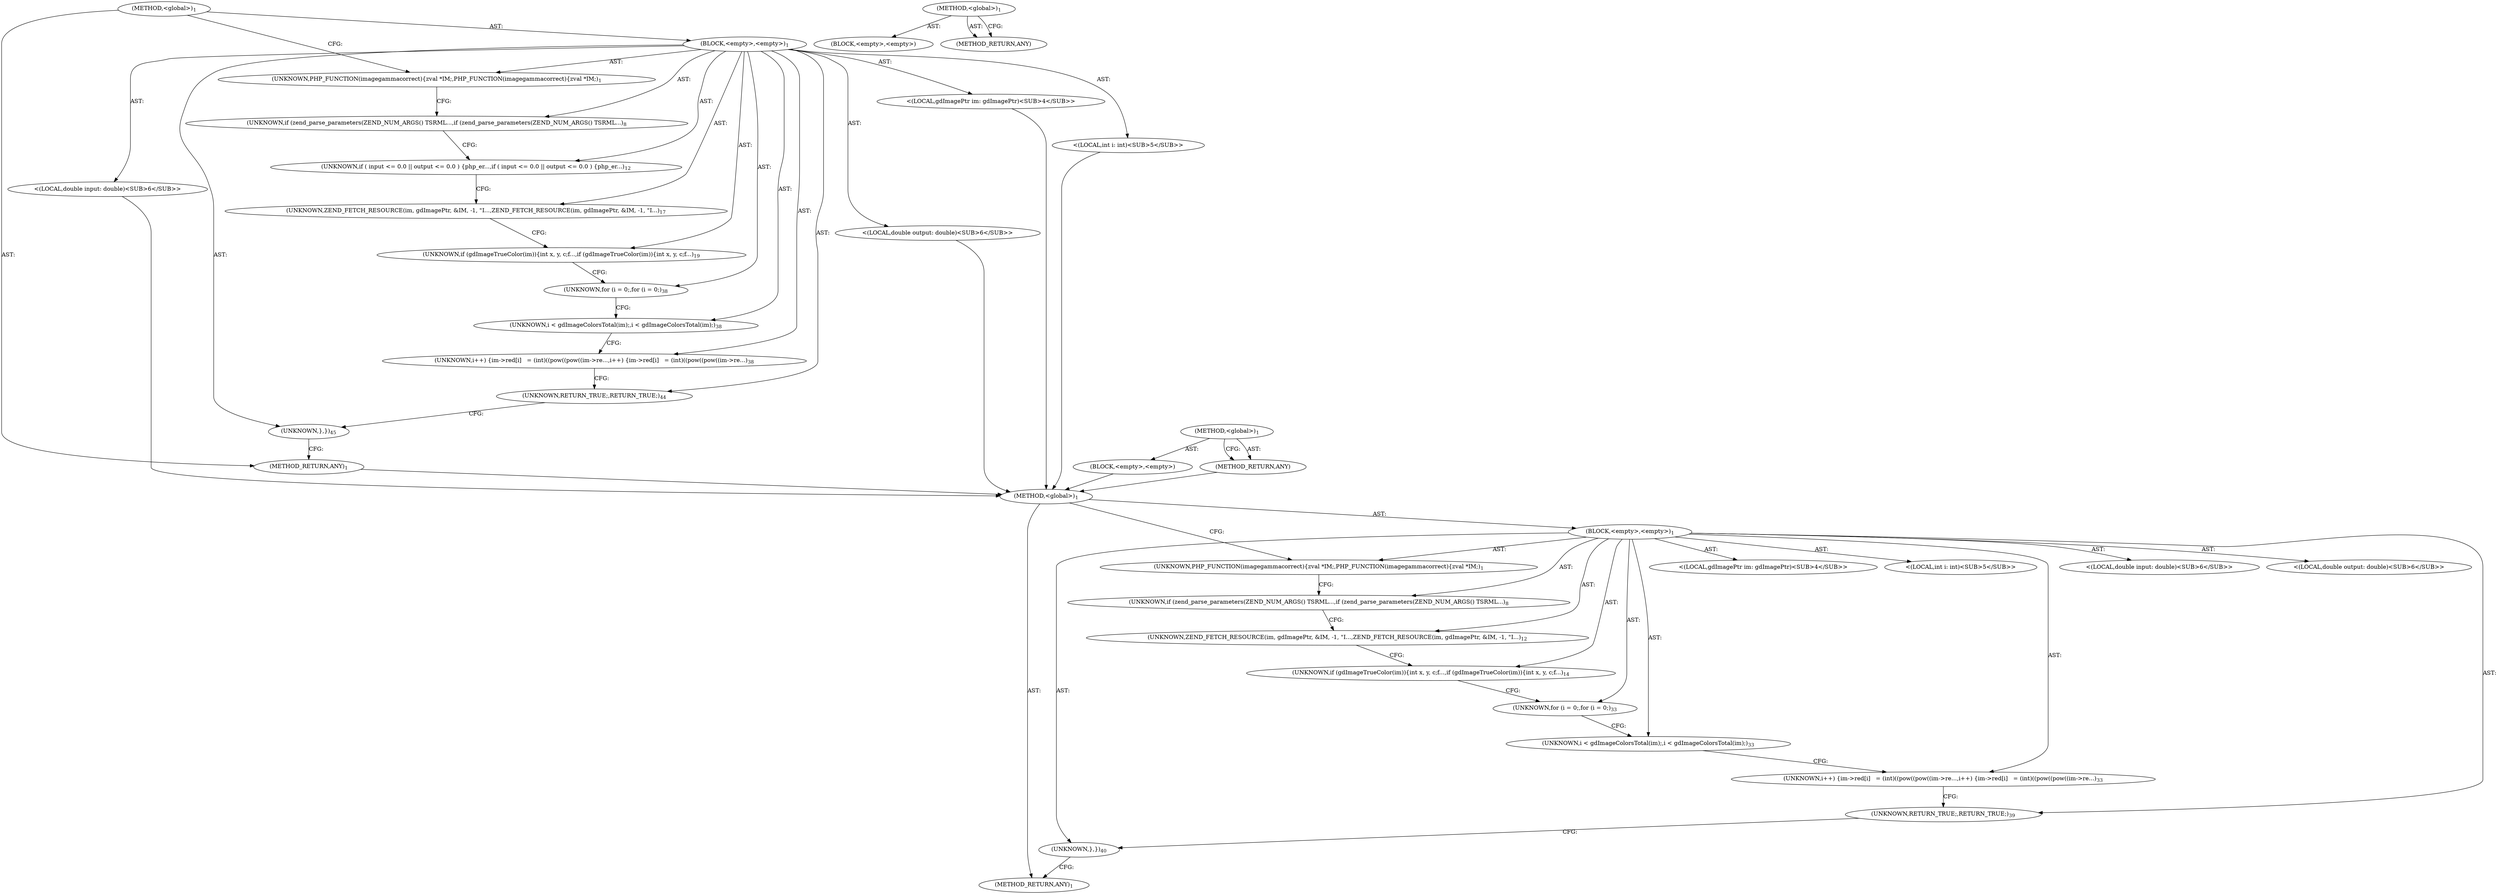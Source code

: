 digraph "&lt;global&gt;" {
vulnerable_6 [label=<(METHOD,&lt;global&gt;)<SUB>1</SUB>>];
vulnerable_7 [label=<(BLOCK,&lt;empty&gt;,&lt;empty&gt;)<SUB>1</SUB>>];
vulnerable_8 [label=<(UNKNOWN,PHP_FUNCTION(imagegammacorrect)
{
	zval *IM;,PHP_FUNCTION(imagegammacorrect)
{
	zval *IM;)<SUB>1</SUB>>];
vulnerable_9 [label="<(LOCAL,gdImagePtr im: gdImagePtr)<SUB>4</SUB>>"];
vulnerable_10 [label="<(LOCAL,int i: int)<SUB>5</SUB>>"];
vulnerable_11 [label="<(LOCAL,double input: double)<SUB>6</SUB>>"];
vulnerable_12 [label="<(LOCAL,double output: double)<SUB>6</SUB>>"];
vulnerable_13 [label=<(UNKNOWN,if (zend_parse_parameters(ZEND_NUM_ARGS() TSRML...,if (zend_parse_parameters(ZEND_NUM_ARGS() TSRML...)<SUB>8</SUB>>];
vulnerable_14 [label=<(UNKNOWN,ZEND_FETCH_RESOURCE(im, gdImagePtr, &amp;IM, -1, &quot;I...,ZEND_FETCH_RESOURCE(im, gdImagePtr, &amp;IM, -1, &quot;I...)<SUB>12</SUB>>];
vulnerable_15 [label=<(UNKNOWN,if (gdImageTrueColor(im))	{
		int x, y, c;

		f...,if (gdImageTrueColor(im))	{
		int x, y, c;

		f...)<SUB>14</SUB>>];
vulnerable_16 [label=<(UNKNOWN,for (i = 0;,for (i = 0;)<SUB>33</SUB>>];
vulnerable_17 [label=<(UNKNOWN,i &lt; gdImageColorsTotal(im);,i &lt; gdImageColorsTotal(im);)<SUB>33</SUB>>];
vulnerable_18 [label=<(UNKNOWN,i++) {
		im-&gt;red[i]   = (int)((pow((pow((im-&gt;re...,i++) {
		im-&gt;red[i]   = (int)((pow((pow((im-&gt;re...)<SUB>33</SUB>>];
vulnerable_19 [label=<(UNKNOWN,RETURN_TRUE;,RETURN_TRUE;)<SUB>39</SUB>>];
vulnerable_20 [label=<(UNKNOWN,},})<SUB>40</SUB>>];
vulnerable_21 [label=<(METHOD_RETURN,ANY)<SUB>1</SUB>>];
vulnerable_32 [label=<(METHOD,&lt;global&gt;)<SUB>1</SUB>>];
vulnerable_33 [label=<(BLOCK,&lt;empty&gt;,&lt;empty&gt;)>];
vulnerable_34 [label=<(METHOD_RETURN,ANY)>];
fixed_6 [label=<(METHOD,&lt;global&gt;)<SUB>1</SUB>>];
fixed_7 [label=<(BLOCK,&lt;empty&gt;,&lt;empty&gt;)<SUB>1</SUB>>];
fixed_8 [label=<(UNKNOWN,PHP_FUNCTION(imagegammacorrect)
{
	zval *IM;,PHP_FUNCTION(imagegammacorrect)
{
	zval *IM;)<SUB>1</SUB>>];
fixed_9 [label="<(LOCAL,gdImagePtr im: gdImagePtr)<SUB>4</SUB>>"];
fixed_10 [label="<(LOCAL,int i: int)<SUB>5</SUB>>"];
fixed_11 [label="<(LOCAL,double input: double)<SUB>6</SUB>>"];
fixed_12 [label="<(LOCAL,double output: double)<SUB>6</SUB>>"];
fixed_13 [label=<(UNKNOWN,if (zend_parse_parameters(ZEND_NUM_ARGS() TSRML...,if (zend_parse_parameters(ZEND_NUM_ARGS() TSRML...)<SUB>8</SUB>>];
fixed_14 [label=<(UNKNOWN,if ( input &lt;= 0.0 || output &lt;= 0.0 ) {
		php_er...,if ( input &lt;= 0.0 || output &lt;= 0.0 ) {
		php_er...)<SUB>12</SUB>>];
fixed_15 [label=<(UNKNOWN,ZEND_FETCH_RESOURCE(im, gdImagePtr, &amp;IM, -1, &quot;I...,ZEND_FETCH_RESOURCE(im, gdImagePtr, &amp;IM, -1, &quot;I...)<SUB>17</SUB>>];
fixed_16 [label=<(UNKNOWN,if (gdImageTrueColor(im))	{
		int x, y, c;

		f...,if (gdImageTrueColor(im))	{
		int x, y, c;

		f...)<SUB>19</SUB>>];
fixed_17 [label=<(UNKNOWN,for (i = 0;,for (i = 0;)<SUB>38</SUB>>];
fixed_18 [label=<(UNKNOWN,i &lt; gdImageColorsTotal(im);,i &lt; gdImageColorsTotal(im);)<SUB>38</SUB>>];
fixed_19 [label=<(UNKNOWN,i++) {
		im-&gt;red[i]   = (int)((pow((pow((im-&gt;re...,i++) {
		im-&gt;red[i]   = (int)((pow((pow((im-&gt;re...)<SUB>38</SUB>>];
fixed_20 [label=<(UNKNOWN,RETURN_TRUE;,RETURN_TRUE;)<SUB>44</SUB>>];
fixed_21 [label=<(UNKNOWN,},})<SUB>45</SUB>>];
fixed_22 [label=<(METHOD_RETURN,ANY)<SUB>1</SUB>>];
fixed_33 [label=<(METHOD,&lt;global&gt;)<SUB>1</SUB>>];
fixed_34 [label=<(BLOCK,&lt;empty&gt;,&lt;empty&gt;)>];
fixed_35 [label=<(METHOD_RETURN,ANY)>];
vulnerable_6 -> vulnerable_7  [key=0, label="AST: "];
vulnerable_6 -> vulnerable_21  [key=0, label="AST: "];
vulnerable_6 -> vulnerable_8  [key=0, label="CFG: "];
vulnerable_7 -> vulnerable_8  [key=0, label="AST: "];
vulnerable_7 -> vulnerable_9  [key=0, label="AST: "];
vulnerable_7 -> vulnerable_10  [key=0, label="AST: "];
vulnerable_7 -> vulnerable_11  [key=0, label="AST: "];
vulnerable_7 -> vulnerable_12  [key=0, label="AST: "];
vulnerable_7 -> vulnerable_13  [key=0, label="AST: "];
vulnerable_7 -> vulnerable_14  [key=0, label="AST: "];
vulnerable_7 -> vulnerable_15  [key=0, label="AST: "];
vulnerable_7 -> vulnerable_16  [key=0, label="AST: "];
vulnerable_7 -> vulnerable_17  [key=0, label="AST: "];
vulnerable_7 -> vulnerable_18  [key=0, label="AST: "];
vulnerable_7 -> vulnerable_19  [key=0, label="AST: "];
vulnerable_7 -> vulnerable_20  [key=0, label="AST: "];
vulnerable_8 -> vulnerable_13  [key=0, label="CFG: "];
vulnerable_13 -> vulnerable_14  [key=0, label="CFG: "];
vulnerable_14 -> vulnerable_15  [key=0, label="CFG: "];
vulnerable_15 -> vulnerable_16  [key=0, label="CFG: "];
vulnerable_16 -> vulnerable_17  [key=0, label="CFG: "];
vulnerable_17 -> vulnerable_18  [key=0, label="CFG: "];
vulnerable_18 -> vulnerable_19  [key=0, label="CFG: "];
vulnerable_19 -> vulnerable_20  [key=0, label="CFG: "];
vulnerable_20 -> vulnerable_21  [key=0, label="CFG: "];
vulnerable_32 -> vulnerable_33  [key=0, label="AST: "];
vulnerable_32 -> vulnerable_34  [key=0, label="AST: "];
vulnerable_32 -> vulnerable_34  [key=1, label="CFG: "];
fixed_6 -> fixed_7  [key=0, label="AST: "];
fixed_6 -> fixed_22  [key=0, label="AST: "];
fixed_6 -> fixed_8  [key=0, label="CFG: "];
fixed_7 -> fixed_8  [key=0, label="AST: "];
fixed_7 -> fixed_9  [key=0, label="AST: "];
fixed_7 -> fixed_10  [key=0, label="AST: "];
fixed_7 -> fixed_11  [key=0, label="AST: "];
fixed_7 -> fixed_12  [key=0, label="AST: "];
fixed_7 -> fixed_13  [key=0, label="AST: "];
fixed_7 -> fixed_14  [key=0, label="AST: "];
fixed_7 -> fixed_15  [key=0, label="AST: "];
fixed_7 -> fixed_16  [key=0, label="AST: "];
fixed_7 -> fixed_17  [key=0, label="AST: "];
fixed_7 -> fixed_18  [key=0, label="AST: "];
fixed_7 -> fixed_19  [key=0, label="AST: "];
fixed_7 -> fixed_20  [key=0, label="AST: "];
fixed_7 -> fixed_21  [key=0, label="AST: "];
fixed_8 -> fixed_13  [key=0, label="CFG: "];
fixed_9 -> vulnerable_6  [key=0];
fixed_10 -> vulnerable_6  [key=0];
fixed_11 -> vulnerable_6  [key=0];
fixed_12 -> vulnerable_6  [key=0];
fixed_13 -> fixed_14  [key=0, label="CFG: "];
fixed_14 -> fixed_15  [key=0, label="CFG: "];
fixed_15 -> fixed_16  [key=0, label="CFG: "];
fixed_16 -> fixed_17  [key=0, label="CFG: "];
fixed_17 -> fixed_18  [key=0, label="CFG: "];
fixed_18 -> fixed_19  [key=0, label="CFG: "];
fixed_19 -> fixed_20  [key=0, label="CFG: "];
fixed_20 -> fixed_21  [key=0, label="CFG: "];
fixed_21 -> fixed_22  [key=0, label="CFG: "];
fixed_22 -> vulnerable_6  [key=0];
fixed_33 -> fixed_34  [key=0, label="AST: "];
fixed_33 -> fixed_35  [key=0, label="AST: "];
fixed_33 -> fixed_35  [key=1, label="CFG: "];
fixed_34 -> vulnerable_6  [key=0];
fixed_35 -> vulnerable_6  [key=0];
}
